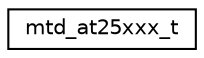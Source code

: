 digraph "Graphical Class Hierarchy"
{
 // LATEX_PDF_SIZE
  edge [fontname="Helvetica",fontsize="10",labelfontname="Helvetica",labelfontsize="10"];
  node [fontname="Helvetica",fontsize="10",shape=record];
  rankdir="LR";
  Node0 [label="mtd_at25xxx_t",height=0.2,width=0.4,color="black", fillcolor="white", style="filled",URL="$structmtd__at25xxx__t.html",tooltip="Device descriptor for mtd_at25xxx device."];
}
